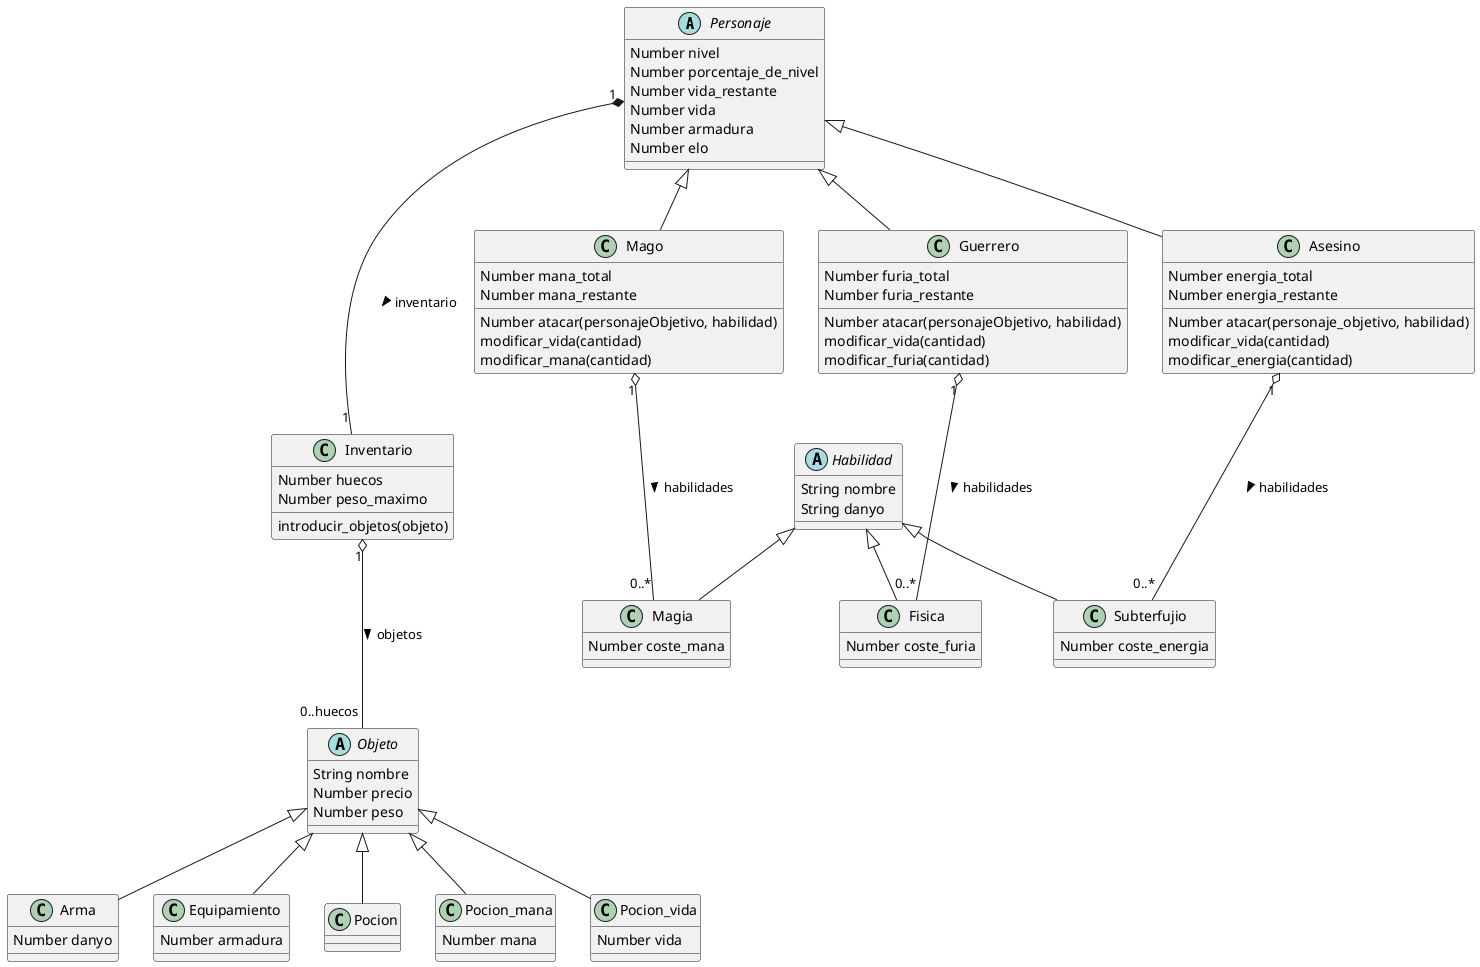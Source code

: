 @startuml DiagramaClases

Personaje "1" *--- "1" Inventario : inventario >
Guerrero "1" o--- "0..*" Fisica: habilidades >
Mago "1" o--- "0..*" Magia: habilidades >
Asesino "1" o--- "0..*" Subterfujio: habilidades >
Inventario "1" o--- "0..huecos" Objeto: objetos >

Personaje <|-- Guerrero
Personaje <|-- Mago
Personaje <|-- Asesino

Habilidad <|-- Fisica
Habilidad <|-- Subterfujio
Habilidad <|-- Magia

Objeto <|-- Arma
Objeto <|-- Equipamiento
Objeto <|-- Pocion
Objeto <|-- Pocion_mana
Objeto <|-- Pocion_vida

abstract Personaje {
    Number nivel
    Number porcentaje_de_nivel
    Number vida_restante
    Number vida
    Number armadura
    Number elo
}
class Guerrero{
    Number furia_total
    Number furia_restante
    Number atacar(personajeObjetivo, habilidad)
    modificar_vida(cantidad)
    modificar_furia(cantidad)
}
class Mago{
    Number mana_total
    Number mana_restante
    Number atacar(personajeObjetivo, habilidad)
    modificar_vida(cantidad)
    modificar_mana(cantidad)
}
class Asesino{
    Number energia_total
    Number energia_restante
    Number atacar(personaje_objetivo, habilidad)
    modificar_vida(cantidad)
    modificar_energia(cantidad)
}
abstract Objeto{
    String nombre
    Number precio
    Number peso
}
class Inventario{
    Number huecos
    Number peso_maximo
    introducir_objetos(objeto)
}
class Equipamiento{
    Number armadura
}
class Arma{
    Number danyo
}
class Pocion_mana{
    Number mana
}
class Pocion_vida{
    Number vida
}
abstract Habilidad{
    String nombre
    String danyo
}
class Magia{
    Number coste_mana
}
class Fisica{
    Number coste_furia
}
class Subterfujio{
    Number coste_energia
}
@enduml